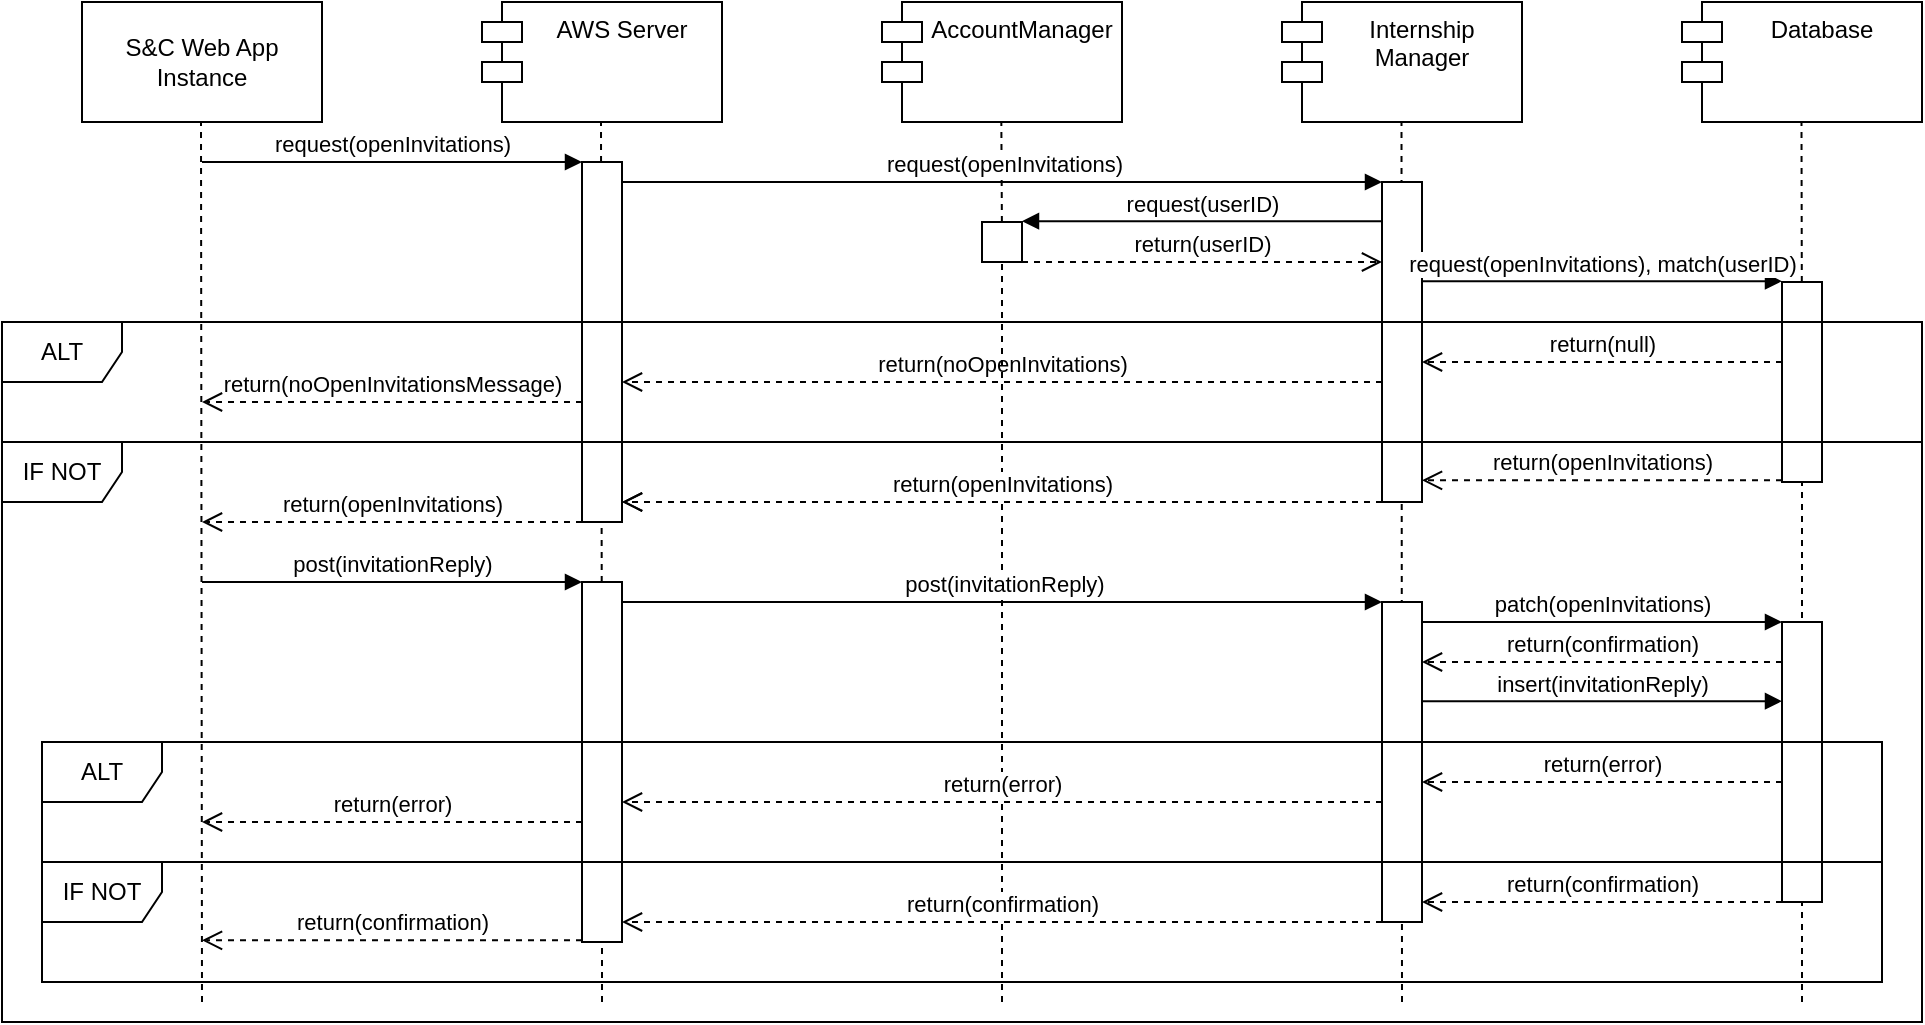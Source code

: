 <mxfile version="26.0.4">
  <diagram name="Page-1" id="y0vTa9De9oEKycRS4eAW">
    <mxGraphModel dx="1103" dy="696" grid="1" gridSize="10" guides="1" tooltips="1" connect="1" arrows="1" fold="1" page="1" pageScale="1" pageWidth="850" pageHeight="1100" math="0" shadow="0">
      <root>
        <mxCell id="0" />
        <mxCell id="1" parent="0" />
        <mxCell id="R_dcTgySiJL1P9pG5Nos-1" value="S&amp;amp;C Web App Instance" style="rounded=0;whiteSpace=wrap;html=1;" parent="1" vertex="1">
          <mxGeometry x="120" y="40" width="120" height="60" as="geometry" />
        </mxCell>
        <mxCell id="R_dcTgySiJL1P9pG5Nos-2" value="AWS Server&lt;div&gt;&lt;br&gt;&lt;/div&gt;" style="shape=module;align=left;spacingLeft=20;align=center;verticalAlign=top;whiteSpace=wrap;html=1;" parent="1" vertex="1">
          <mxGeometry x="320" y="40" width="120" height="60" as="geometry" />
        </mxCell>
        <mxCell id="R_dcTgySiJL1P9pG5Nos-4" value="Internship Manager" style="shape=module;align=left;spacingLeft=20;align=center;verticalAlign=top;whiteSpace=wrap;html=1;" parent="1" vertex="1">
          <mxGeometry x="720" y="40" width="120" height="60" as="geometry" />
        </mxCell>
        <mxCell id="R_dcTgySiJL1P9pG5Nos-6" value="" style="endArrow=none;dashed=1;html=1;rounded=0;" parent="1" edge="1">
          <mxGeometry width="50" height="50" relative="1" as="geometry">
            <mxPoint x="180" y="540" as="sourcePoint" />
            <mxPoint x="179.5" y="100" as="targetPoint" />
          </mxGeometry>
        </mxCell>
        <mxCell id="R_dcTgySiJL1P9pG5Nos-7" value="" style="endArrow=none;dashed=1;html=1;rounded=0;" parent="1" edge="1" source="yOJc_dGgryi1LDqPYUcy-176">
          <mxGeometry width="50" height="50" relative="1" as="geometry">
            <mxPoint x="380" y="540" as="sourcePoint" />
            <mxPoint x="379.5" y="100" as="targetPoint" />
          </mxGeometry>
        </mxCell>
        <mxCell id="R_dcTgySiJL1P9pG5Nos-9" value="" style="endArrow=none;dashed=1;html=1;rounded=0;" parent="1" edge="1">
          <mxGeometry width="50" height="50" relative="1" as="geometry">
            <mxPoint x="780" y="540" as="sourcePoint" />
            <mxPoint x="779.75" y="100" as="targetPoint" />
          </mxGeometry>
        </mxCell>
        <mxCell id="R_dcTgySiJL1P9pG5Nos-17" value="" style="rounded=0;whiteSpace=wrap;html=1;rotation=0;" parent="1" vertex="1">
          <mxGeometry x="370" y="120" width="20" height="180" as="geometry" />
        </mxCell>
        <mxCell id="R_dcTgySiJL1P9pG5Nos-20" value="request(openInvitations)" style="html=1;verticalAlign=bottom;endArrow=block;curved=0;rounded=0;" parent="1" edge="1">
          <mxGeometry x="0.002" width="80" relative="1" as="geometry">
            <mxPoint x="180" y="120" as="sourcePoint" />
            <mxPoint x="370" y="120" as="targetPoint" />
            <mxPoint as="offset" />
          </mxGeometry>
        </mxCell>
        <mxCell id="yOJc_dGgryi1LDqPYUcy-15" value="AccountManager" style="shape=module;align=left;spacingLeft=20;align=center;verticalAlign=top;whiteSpace=wrap;html=1;" vertex="1" parent="1">
          <mxGeometry x="520" y="40" width="120" height="60" as="geometry" />
        </mxCell>
        <mxCell id="yOJc_dGgryi1LDqPYUcy-16" value="Database" style="shape=module;align=left;spacingLeft=20;align=center;verticalAlign=top;whiteSpace=wrap;html=1;" vertex="1" parent="1">
          <mxGeometry x="920" y="40" width="120" height="60" as="geometry" />
        </mxCell>
        <mxCell id="yOJc_dGgryi1LDqPYUcy-17" value="" style="endArrow=none;dashed=1;html=1;rounded=0;" edge="1" parent="1" source="yOJc_dGgryi1LDqPYUcy-166">
          <mxGeometry width="50" height="50" relative="1" as="geometry">
            <mxPoint x="580" y="540" as="sourcePoint" />
            <mxPoint x="579.67" y="100" as="targetPoint" />
          </mxGeometry>
        </mxCell>
        <mxCell id="yOJc_dGgryi1LDqPYUcy-18" value="" style="endArrow=none;dashed=1;html=1;rounded=0;" edge="1" parent="1" source="yOJc_dGgryi1LDqPYUcy-130">
          <mxGeometry width="50" height="50" relative="1" as="geometry">
            <mxPoint x="980" y="540" as="sourcePoint" />
            <mxPoint x="979.75" y="100" as="targetPoint" />
          </mxGeometry>
        </mxCell>
        <mxCell id="yOJc_dGgryi1LDqPYUcy-57" value="request(openInvitations)" style="html=1;verticalAlign=bottom;endArrow=block;curved=0;rounded=0;" edge="1" parent="1">
          <mxGeometry x="0.002" width="80" relative="1" as="geometry">
            <mxPoint x="390" y="130" as="sourcePoint" />
            <mxPoint x="770" y="130" as="targetPoint" />
            <mxPoint as="offset" />
          </mxGeometry>
        </mxCell>
        <mxCell id="yOJc_dGgryi1LDqPYUcy-129" value="" style="rounded=0;whiteSpace=wrap;html=1;rotation=0;" vertex="1" parent="1">
          <mxGeometry x="770" y="130" width="20" height="160" as="geometry" />
        </mxCell>
        <mxCell id="yOJc_dGgryi1LDqPYUcy-131" value="request(openInvitations), match(userID)" style="html=1;verticalAlign=bottom;endArrow=block;curved=0;rounded=0;" edge="1" parent="1">
          <mxGeometry x="0.002" width="80" relative="1" as="geometry">
            <mxPoint x="790" y="179.58" as="sourcePoint" />
            <mxPoint x="970" y="179.58" as="targetPoint" />
            <mxPoint as="offset" />
          </mxGeometry>
        </mxCell>
        <mxCell id="yOJc_dGgryi1LDqPYUcy-132" value="return(noOpenInvitations)" style="html=1;verticalAlign=bottom;endArrow=open;dashed=1;endSize=8;curved=0;rounded=0;" edge="1" parent="1">
          <mxGeometry relative="1" as="geometry">
            <mxPoint x="770" y="230" as="sourcePoint" />
            <mxPoint x="390" y="230" as="targetPoint" />
          </mxGeometry>
        </mxCell>
        <mxCell id="yOJc_dGgryi1LDqPYUcy-133" value="return(userID)" style="html=1;verticalAlign=bottom;endArrow=open;dashed=1;endSize=8;curved=0;rounded=0;" edge="1" parent="1">
          <mxGeometry relative="1" as="geometry">
            <mxPoint x="590" y="170" as="sourcePoint" />
            <mxPoint x="770" y="170" as="targetPoint" />
          </mxGeometry>
        </mxCell>
        <mxCell id="yOJc_dGgryi1LDqPYUcy-134" value="return(noOpenInvitationsMessage)" style="html=1;verticalAlign=bottom;endArrow=open;dashed=1;endSize=8;curved=0;rounded=0;" edge="1" parent="1">
          <mxGeometry relative="1" as="geometry">
            <mxPoint x="370" y="240" as="sourcePoint" />
            <mxPoint x="180" y="240" as="targetPoint" />
          </mxGeometry>
        </mxCell>
        <mxCell id="yOJc_dGgryi1LDqPYUcy-167" value="" style="endArrow=none;dashed=1;html=1;rounded=0;" edge="1" parent="1" target="yOJc_dGgryi1LDqPYUcy-166">
          <mxGeometry width="50" height="50" relative="1" as="geometry">
            <mxPoint x="580" y="540" as="sourcePoint" />
            <mxPoint x="579.67" y="100" as="targetPoint" />
          </mxGeometry>
        </mxCell>
        <mxCell id="yOJc_dGgryi1LDqPYUcy-166" value="" style="rounded=0;whiteSpace=wrap;html=1;rotation=0;" vertex="1" parent="1">
          <mxGeometry x="570" y="150" width="20" height="20" as="geometry" />
        </mxCell>
        <mxCell id="yOJc_dGgryi1LDqPYUcy-168" value="request(userID)" style="html=1;verticalAlign=bottom;endArrow=block;curved=0;rounded=0;" edge="1" parent="1">
          <mxGeometry x="0.002" width="80" relative="1" as="geometry">
            <mxPoint x="770" y="149.58" as="sourcePoint" />
            <mxPoint x="590" y="149.58" as="targetPoint" />
            <mxPoint as="offset" />
          </mxGeometry>
        </mxCell>
        <mxCell id="yOJc_dGgryi1LDqPYUcy-169" value="" style="endArrow=none;dashed=1;html=1;rounded=0;" edge="1" parent="1" target="yOJc_dGgryi1LDqPYUcy-130">
          <mxGeometry width="50" height="50" relative="1" as="geometry">
            <mxPoint x="980" y="540" as="sourcePoint" />
            <mxPoint x="979.75" y="100" as="targetPoint" />
          </mxGeometry>
        </mxCell>
        <mxCell id="yOJc_dGgryi1LDqPYUcy-130" value="" style="rounded=0;whiteSpace=wrap;html=1;rotation=0;" vertex="1" parent="1">
          <mxGeometry x="970" y="180" width="20" height="100" as="geometry" />
        </mxCell>
        <mxCell id="yOJc_dGgryi1LDqPYUcy-170" value="return(null)" style="html=1;verticalAlign=bottom;endArrow=open;dashed=1;endSize=8;curved=0;rounded=0;" edge="1" parent="1">
          <mxGeometry relative="1" as="geometry">
            <mxPoint x="970" y="220" as="sourcePoint" />
            <mxPoint x="790" y="220" as="targetPoint" />
          </mxGeometry>
        </mxCell>
        <mxCell id="yOJc_dGgryi1LDqPYUcy-171" value="return(openInvitations)" style="html=1;verticalAlign=bottom;endArrow=open;dashed=1;endSize=8;curved=0;rounded=0;" edge="1" parent="1">
          <mxGeometry relative="1" as="geometry">
            <mxPoint x="970" y="279.17" as="sourcePoint" />
            <mxPoint x="790" y="279.17" as="targetPoint" />
          </mxGeometry>
        </mxCell>
        <mxCell id="yOJc_dGgryi1LDqPYUcy-172" value="return(openInvitations)" style="html=1;verticalAlign=bottom;endArrow=open;dashed=1;endSize=8;curved=0;rounded=0;" edge="1" parent="1">
          <mxGeometry relative="1" as="geometry">
            <mxPoint x="770" y="290" as="sourcePoint" />
            <mxPoint x="390" y="290" as="targetPoint" />
          </mxGeometry>
        </mxCell>
        <mxCell id="yOJc_dGgryi1LDqPYUcy-173" value="return(openInvitations)" style="html=1;verticalAlign=bottom;endArrow=open;dashed=1;endSize=8;curved=0;rounded=0;" edge="1" parent="1">
          <mxGeometry relative="1" as="geometry">
            <mxPoint x="370" y="300" as="sourcePoint" />
            <mxPoint x="180" y="300" as="targetPoint" />
          </mxGeometry>
        </mxCell>
        <mxCell id="yOJc_dGgryi1LDqPYUcy-174" value="ALT" style="shape=umlFrame;whiteSpace=wrap;html=1;pointerEvents=0;" vertex="1" parent="1">
          <mxGeometry x="80" y="200" width="960" height="60" as="geometry" />
        </mxCell>
        <mxCell id="yOJc_dGgryi1LDqPYUcy-175" value="post(invitationReply)" style="html=1;verticalAlign=bottom;endArrow=block;curved=0;rounded=0;" edge="1" parent="1">
          <mxGeometry x="0.002" width="80" relative="1" as="geometry">
            <mxPoint x="180" y="330" as="sourcePoint" />
            <mxPoint x="370" y="330" as="targetPoint" />
            <mxPoint as="offset" />
          </mxGeometry>
        </mxCell>
        <mxCell id="yOJc_dGgryi1LDqPYUcy-177" value="" style="endArrow=none;dashed=1;html=1;rounded=0;" edge="1" parent="1" target="yOJc_dGgryi1LDqPYUcy-176">
          <mxGeometry width="50" height="50" relative="1" as="geometry">
            <mxPoint x="380" y="540" as="sourcePoint" />
            <mxPoint x="379.5" y="100" as="targetPoint" />
          </mxGeometry>
        </mxCell>
        <mxCell id="yOJc_dGgryi1LDqPYUcy-176" value="" style="rounded=0;whiteSpace=wrap;html=1;rotation=0;" vertex="1" parent="1">
          <mxGeometry x="370" y="330" width="20" height="180" as="geometry" />
        </mxCell>
        <mxCell id="yOJc_dGgryi1LDqPYUcy-178" value="" style="rounded=0;whiteSpace=wrap;html=1;rotation=0;" vertex="1" parent="1">
          <mxGeometry x="770" y="340" width="20" height="160" as="geometry" />
        </mxCell>
        <mxCell id="yOJc_dGgryi1LDqPYUcy-179" value="post(invitationReply)" style="html=1;verticalAlign=bottom;endArrow=block;curved=0;rounded=0;" edge="1" parent="1">
          <mxGeometry x="0.002" width="80" relative="1" as="geometry">
            <mxPoint x="390" y="340" as="sourcePoint" />
            <mxPoint x="770" y="340" as="targetPoint" />
            <mxPoint as="offset" />
          </mxGeometry>
        </mxCell>
        <mxCell id="yOJc_dGgryi1LDqPYUcy-180" value="patch(openInvitations)" style="html=1;verticalAlign=bottom;endArrow=block;curved=0;rounded=0;" edge="1" parent="1">
          <mxGeometry x="0.002" width="80" relative="1" as="geometry">
            <mxPoint x="790" y="350" as="sourcePoint" />
            <mxPoint x="970" y="350" as="targetPoint" />
            <mxPoint as="offset" />
          </mxGeometry>
        </mxCell>
        <mxCell id="yOJc_dGgryi1LDqPYUcy-181" value="" style="rounded=0;whiteSpace=wrap;html=1;rotation=0;" vertex="1" parent="1">
          <mxGeometry x="970" y="350" width="20" height="140" as="geometry" />
        </mxCell>
        <mxCell id="yOJc_dGgryi1LDqPYUcy-182" value="return(confirmation)" style="html=1;verticalAlign=bottom;endArrow=open;dashed=1;endSize=8;curved=0;rounded=0;" edge="1" parent="1">
          <mxGeometry relative="1" as="geometry">
            <mxPoint x="970" y="370" as="sourcePoint" />
            <mxPoint x="790" y="370" as="targetPoint" />
          </mxGeometry>
        </mxCell>
        <mxCell id="yOJc_dGgryi1LDqPYUcy-183" value="insert(invitationReply)" style="html=1;verticalAlign=bottom;endArrow=block;curved=0;rounded=0;" edge="1" parent="1">
          <mxGeometry x="0.002" width="80" relative="1" as="geometry">
            <mxPoint x="790" y="389.58" as="sourcePoint" />
            <mxPoint x="970" y="389.58" as="targetPoint" />
            <mxPoint as="offset" />
          </mxGeometry>
        </mxCell>
        <mxCell id="yOJc_dGgryi1LDqPYUcy-184" value="return(confirmation)" style="html=1;verticalAlign=bottom;endArrow=open;dashed=1;endSize=8;curved=0;rounded=0;" edge="1" parent="1">
          <mxGeometry relative="1" as="geometry">
            <mxPoint x="970" y="490" as="sourcePoint" />
            <mxPoint x="790" y="490" as="targetPoint" />
          </mxGeometry>
        </mxCell>
        <mxCell id="yOJc_dGgryi1LDqPYUcy-185" value="return(error)" style="html=1;verticalAlign=bottom;endArrow=open;dashed=1;endSize=8;curved=0;rounded=0;" edge="1" parent="1">
          <mxGeometry relative="1" as="geometry">
            <mxPoint x="770" y="440" as="sourcePoint" />
            <mxPoint x="390" y="440" as="targetPoint" />
          </mxGeometry>
        </mxCell>
        <mxCell id="yOJc_dGgryi1LDqPYUcy-186" value="return(error)" style="html=1;verticalAlign=bottom;endArrow=open;dashed=1;endSize=8;curved=0;rounded=0;" edge="1" parent="1">
          <mxGeometry relative="1" as="geometry">
            <mxPoint x="370" y="450" as="sourcePoint" />
            <mxPoint x="180" y="450" as="targetPoint" />
          </mxGeometry>
        </mxCell>
        <mxCell id="yOJc_dGgryi1LDqPYUcy-187" value="return(error)" style="html=1;verticalAlign=bottom;endArrow=open;dashed=1;endSize=8;curved=0;rounded=0;" edge="1" parent="1">
          <mxGeometry relative="1" as="geometry">
            <mxPoint x="970" y="430" as="sourcePoint" />
            <mxPoint x="790" y="430" as="targetPoint" />
          </mxGeometry>
        </mxCell>
        <mxCell id="yOJc_dGgryi1LDqPYUcy-188" value="ALT" style="shape=umlFrame;whiteSpace=wrap;html=1;pointerEvents=0;" vertex="1" parent="1">
          <mxGeometry x="100" y="410" width="920" height="60" as="geometry" />
        </mxCell>
        <mxCell id="yOJc_dGgryi1LDqPYUcy-189" value="return(openInvitations)" style="html=1;verticalAlign=bottom;endArrow=open;dashed=1;endSize=8;curved=0;rounded=0;" edge="1" parent="1">
          <mxGeometry relative="1" as="geometry">
            <mxPoint x="770" y="290" as="sourcePoint" />
            <mxPoint x="390" y="290" as="targetPoint" />
          </mxGeometry>
        </mxCell>
        <mxCell id="yOJc_dGgryi1LDqPYUcy-190" value="return(confirmation)" style="html=1;verticalAlign=bottom;endArrow=open;dashed=1;endSize=8;curved=0;rounded=0;" edge="1" parent="1">
          <mxGeometry relative="1" as="geometry">
            <mxPoint x="770" y="500" as="sourcePoint" />
            <mxPoint x="390" y="500" as="targetPoint" />
          </mxGeometry>
        </mxCell>
        <mxCell id="yOJc_dGgryi1LDqPYUcy-191" value="return(confirmation)" style="html=1;verticalAlign=bottom;endArrow=open;dashed=1;endSize=8;curved=0;rounded=0;" edge="1" parent="1">
          <mxGeometry relative="1" as="geometry">
            <mxPoint x="370" y="509.17" as="sourcePoint" />
            <mxPoint x="180" y="509.17" as="targetPoint" />
          </mxGeometry>
        </mxCell>
        <mxCell id="yOJc_dGgryi1LDqPYUcy-192" value="IF NOT" style="shape=umlFrame;whiteSpace=wrap;html=1;pointerEvents=0;" vertex="1" parent="1">
          <mxGeometry x="80" y="260" width="960" height="290" as="geometry" />
        </mxCell>
        <mxCell id="yOJc_dGgryi1LDqPYUcy-193" value="IF NOT" style="shape=umlFrame;whiteSpace=wrap;html=1;pointerEvents=0;" vertex="1" parent="1">
          <mxGeometry x="100" y="470" width="920" height="60" as="geometry" />
        </mxCell>
      </root>
    </mxGraphModel>
  </diagram>
</mxfile>
